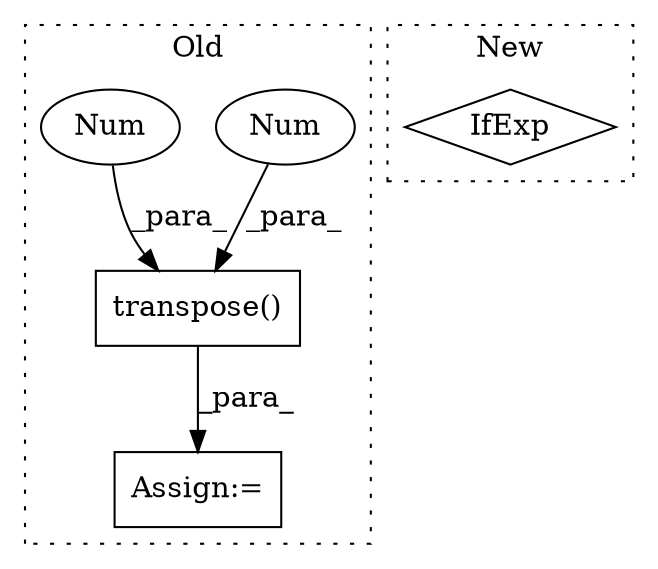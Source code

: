 digraph G {
subgraph cluster0 {
1 [label="transpose()" a="75" s="712,771" l="55,1" shape="box"];
3 [label="Assign:=" a="68" s="788" l="3" shape="box"];
4 [label="Num" a="76" s="767" l="1" shape="ellipse"];
5 [label="Num" a="76" s="770" l="1" shape="ellipse"];
label = "Old";
style="dotted";
}
subgraph cluster1 {
2 [label="IfExp" a="51" s="982,1003" l="4,6" shape="diamond"];
label = "New";
style="dotted";
}
1 -> 3 [label="_para_"];
4 -> 1 [label="_para_"];
5 -> 1 [label="_para_"];
}